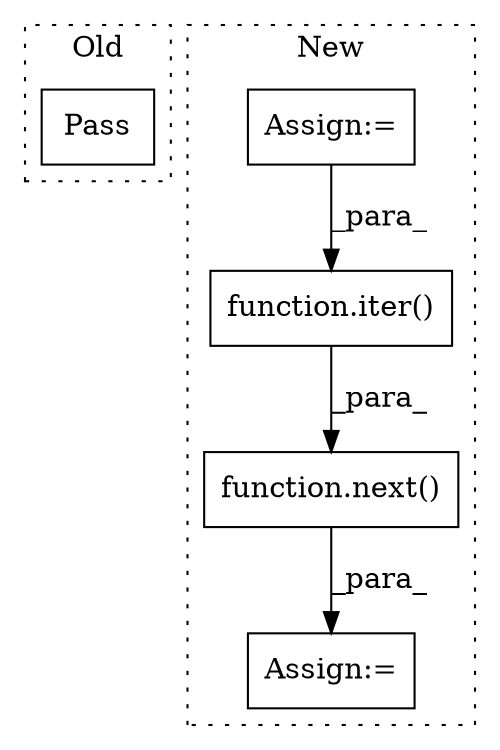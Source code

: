 digraph G {
subgraph cluster0 {
1 [label="Pass" a="62" s="1647" l="4" shape="box"];
label = "Old";
style="dotted";
}
subgraph cluster1 {
2 [label="function.iter()" a="75" s="4024,4044" l="5,1" shape="box"];
3 [label="Assign:=" a="68" s="3939" l="3" shape="box"];
4 [label="function.next()" a="75" s="4019,4045" l="5,1" shape="box"];
5 [label="Assign:=" a="68" s="4016" l="3" shape="box"];
label = "New";
style="dotted";
}
2 -> 4 [label="_para_"];
3 -> 2 [label="_para_"];
4 -> 5 [label="_para_"];
}